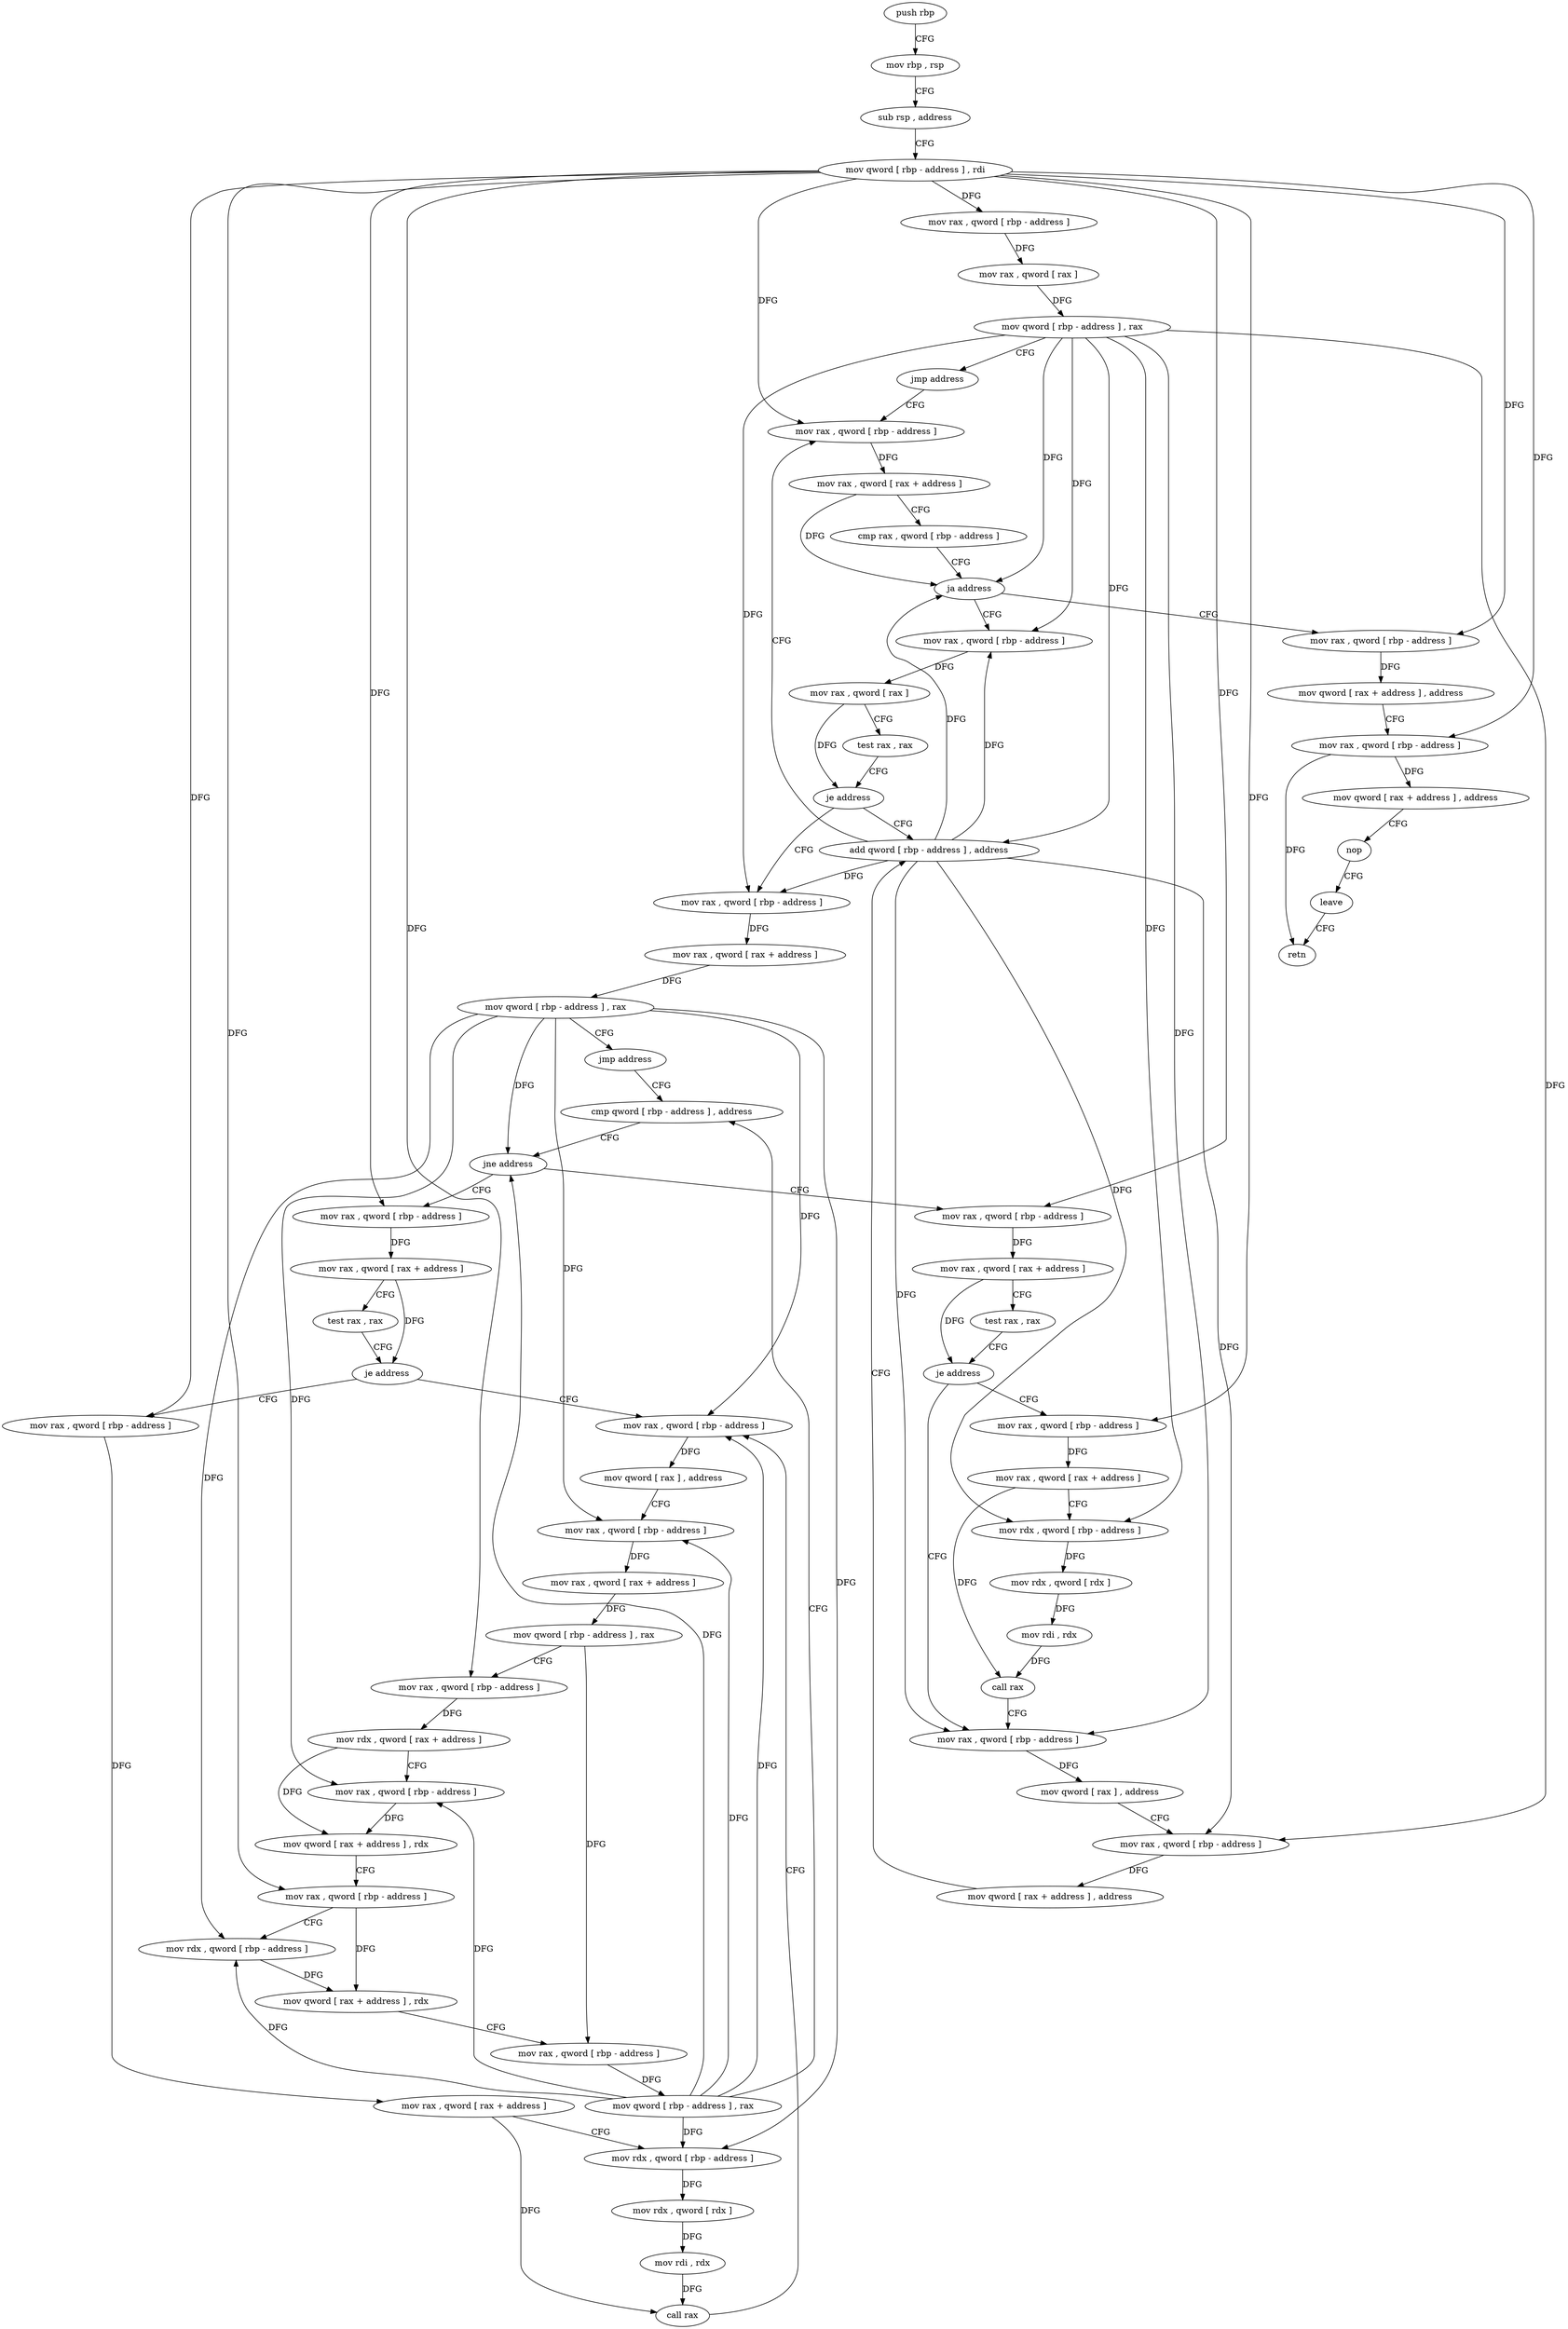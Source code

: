 digraph "func" {
"4306138" [label = "push rbp" ]
"4306139" [label = "mov rbp , rsp" ]
"4306142" [label = "sub rsp , address" ]
"4306146" [label = "mov qword [ rbp - address ] , rdi" ]
"4306150" [label = "mov rax , qword [ rbp - address ]" ]
"4306154" [label = "mov rax , qword [ rax ]" ]
"4306157" [label = "mov qword [ rbp - address ] , rax" ]
"4306161" [label = "jmp address" ]
"4306356" [label = "mov rax , qword [ rbp - address ]" ]
"4306360" [label = "mov rax , qword [ rax + address ]" ]
"4306364" [label = "cmp rax , qword [ rbp - address ]" ]
"4306368" [label = "ja address" ]
"4306166" [label = "mov rax , qword [ rbp - address ]" ]
"4306374" [label = "mov rax , qword [ rbp - address ]" ]
"4306170" [label = "mov rax , qword [ rax ]" ]
"4306173" [label = "test rax , rax" ]
"4306176" [label = "je address" ]
"4306351" [label = "add qword [ rbp - address ] , address" ]
"4306182" [label = "mov rax , qword [ rbp - address ]" ]
"4306378" [label = "mov qword [ rax + address ] , address" ]
"4306386" [label = "mov rax , qword [ rbp - address ]" ]
"4306390" [label = "mov qword [ rax + address ] , address" ]
"4306398" [label = "nop" ]
"4306399" [label = "leave" ]
"4306400" [label = "retn" ]
"4306186" [label = "mov rax , qword [ rax + address ]" ]
"4306190" [label = "mov qword [ rbp - address ] , rax" ]
"4306194" [label = "jmp address" ]
"4306288" [label = "cmp qword [ rbp - address ] , address" ]
"4306293" [label = "jne address" ]
"4306196" [label = "mov rax , qword [ rbp - address ]" ]
"4306295" [label = "mov rax , qword [ rbp - address ]" ]
"4306200" [label = "mov rax , qword [ rax + address ]" ]
"4306204" [label = "test rax , rax" ]
"4306207" [label = "je address" ]
"4306229" [label = "mov rax , qword [ rbp - address ]" ]
"4306209" [label = "mov rax , qword [ rbp - address ]" ]
"4306299" [label = "mov rax , qword [ rax + address ]" ]
"4306303" [label = "test rax , rax" ]
"4306306" [label = "je address" ]
"4306328" [label = "mov rax , qword [ rbp - address ]" ]
"4306308" [label = "mov rax , qword [ rbp - address ]" ]
"4306233" [label = "mov qword [ rax ] , address" ]
"4306240" [label = "mov rax , qword [ rbp - address ]" ]
"4306244" [label = "mov rax , qword [ rax + address ]" ]
"4306248" [label = "mov qword [ rbp - address ] , rax" ]
"4306252" [label = "mov rax , qword [ rbp - address ]" ]
"4306256" [label = "mov rdx , qword [ rax + address ]" ]
"4306260" [label = "mov rax , qword [ rbp - address ]" ]
"4306264" [label = "mov qword [ rax + address ] , rdx" ]
"4306268" [label = "mov rax , qword [ rbp - address ]" ]
"4306272" [label = "mov rdx , qword [ rbp - address ]" ]
"4306276" [label = "mov qword [ rax + address ] , rdx" ]
"4306280" [label = "mov rax , qword [ rbp - address ]" ]
"4306284" [label = "mov qword [ rbp - address ] , rax" ]
"4306213" [label = "mov rax , qword [ rax + address ]" ]
"4306217" [label = "mov rdx , qword [ rbp - address ]" ]
"4306221" [label = "mov rdx , qword [ rdx ]" ]
"4306224" [label = "mov rdi , rdx" ]
"4306227" [label = "call rax" ]
"4306332" [label = "mov qword [ rax ] , address" ]
"4306339" [label = "mov rax , qword [ rbp - address ]" ]
"4306343" [label = "mov qword [ rax + address ] , address" ]
"4306312" [label = "mov rax , qword [ rax + address ]" ]
"4306316" [label = "mov rdx , qword [ rbp - address ]" ]
"4306320" [label = "mov rdx , qword [ rdx ]" ]
"4306323" [label = "mov rdi , rdx" ]
"4306326" [label = "call rax" ]
"4306138" -> "4306139" [ label = "CFG" ]
"4306139" -> "4306142" [ label = "CFG" ]
"4306142" -> "4306146" [ label = "CFG" ]
"4306146" -> "4306150" [ label = "DFG" ]
"4306146" -> "4306356" [ label = "DFG" ]
"4306146" -> "4306374" [ label = "DFG" ]
"4306146" -> "4306386" [ label = "DFG" ]
"4306146" -> "4306196" [ label = "DFG" ]
"4306146" -> "4306295" [ label = "DFG" ]
"4306146" -> "4306252" [ label = "DFG" ]
"4306146" -> "4306268" [ label = "DFG" ]
"4306146" -> "4306209" [ label = "DFG" ]
"4306146" -> "4306308" [ label = "DFG" ]
"4306150" -> "4306154" [ label = "DFG" ]
"4306154" -> "4306157" [ label = "DFG" ]
"4306157" -> "4306161" [ label = "CFG" ]
"4306157" -> "4306368" [ label = "DFG" ]
"4306157" -> "4306166" [ label = "DFG" ]
"4306157" -> "4306351" [ label = "DFG" ]
"4306157" -> "4306182" [ label = "DFG" ]
"4306157" -> "4306328" [ label = "DFG" ]
"4306157" -> "4306339" [ label = "DFG" ]
"4306157" -> "4306316" [ label = "DFG" ]
"4306161" -> "4306356" [ label = "CFG" ]
"4306356" -> "4306360" [ label = "DFG" ]
"4306360" -> "4306364" [ label = "CFG" ]
"4306360" -> "4306368" [ label = "DFG" ]
"4306364" -> "4306368" [ label = "CFG" ]
"4306368" -> "4306166" [ label = "CFG" ]
"4306368" -> "4306374" [ label = "CFG" ]
"4306166" -> "4306170" [ label = "DFG" ]
"4306374" -> "4306378" [ label = "DFG" ]
"4306170" -> "4306173" [ label = "CFG" ]
"4306170" -> "4306176" [ label = "DFG" ]
"4306173" -> "4306176" [ label = "CFG" ]
"4306176" -> "4306351" [ label = "CFG" ]
"4306176" -> "4306182" [ label = "CFG" ]
"4306351" -> "4306356" [ label = "CFG" ]
"4306351" -> "4306368" [ label = "DFG" ]
"4306351" -> "4306166" [ label = "DFG" ]
"4306351" -> "4306182" [ label = "DFG" ]
"4306351" -> "4306328" [ label = "DFG" ]
"4306351" -> "4306339" [ label = "DFG" ]
"4306351" -> "4306316" [ label = "DFG" ]
"4306182" -> "4306186" [ label = "DFG" ]
"4306378" -> "4306386" [ label = "CFG" ]
"4306386" -> "4306390" [ label = "DFG" ]
"4306386" -> "4306400" [ label = "DFG" ]
"4306390" -> "4306398" [ label = "CFG" ]
"4306398" -> "4306399" [ label = "CFG" ]
"4306399" -> "4306400" [ label = "CFG" ]
"4306186" -> "4306190" [ label = "DFG" ]
"4306190" -> "4306194" [ label = "CFG" ]
"4306190" -> "4306293" [ label = "DFG" ]
"4306190" -> "4306229" [ label = "DFG" ]
"4306190" -> "4306240" [ label = "DFG" ]
"4306190" -> "4306260" [ label = "DFG" ]
"4306190" -> "4306272" [ label = "DFG" ]
"4306190" -> "4306217" [ label = "DFG" ]
"4306194" -> "4306288" [ label = "CFG" ]
"4306288" -> "4306293" [ label = "CFG" ]
"4306293" -> "4306196" [ label = "CFG" ]
"4306293" -> "4306295" [ label = "CFG" ]
"4306196" -> "4306200" [ label = "DFG" ]
"4306295" -> "4306299" [ label = "DFG" ]
"4306200" -> "4306204" [ label = "CFG" ]
"4306200" -> "4306207" [ label = "DFG" ]
"4306204" -> "4306207" [ label = "CFG" ]
"4306207" -> "4306229" [ label = "CFG" ]
"4306207" -> "4306209" [ label = "CFG" ]
"4306229" -> "4306233" [ label = "DFG" ]
"4306209" -> "4306213" [ label = "DFG" ]
"4306299" -> "4306303" [ label = "CFG" ]
"4306299" -> "4306306" [ label = "DFG" ]
"4306303" -> "4306306" [ label = "CFG" ]
"4306306" -> "4306328" [ label = "CFG" ]
"4306306" -> "4306308" [ label = "CFG" ]
"4306328" -> "4306332" [ label = "DFG" ]
"4306308" -> "4306312" [ label = "DFG" ]
"4306233" -> "4306240" [ label = "CFG" ]
"4306240" -> "4306244" [ label = "DFG" ]
"4306244" -> "4306248" [ label = "DFG" ]
"4306248" -> "4306252" [ label = "CFG" ]
"4306248" -> "4306280" [ label = "DFG" ]
"4306252" -> "4306256" [ label = "DFG" ]
"4306256" -> "4306260" [ label = "CFG" ]
"4306256" -> "4306264" [ label = "DFG" ]
"4306260" -> "4306264" [ label = "DFG" ]
"4306264" -> "4306268" [ label = "CFG" ]
"4306268" -> "4306272" [ label = "CFG" ]
"4306268" -> "4306276" [ label = "DFG" ]
"4306272" -> "4306276" [ label = "DFG" ]
"4306276" -> "4306280" [ label = "CFG" ]
"4306280" -> "4306284" [ label = "DFG" ]
"4306284" -> "4306288" [ label = "CFG" ]
"4306284" -> "4306293" [ label = "DFG" ]
"4306284" -> "4306229" [ label = "DFG" ]
"4306284" -> "4306240" [ label = "DFG" ]
"4306284" -> "4306260" [ label = "DFG" ]
"4306284" -> "4306272" [ label = "DFG" ]
"4306284" -> "4306217" [ label = "DFG" ]
"4306213" -> "4306217" [ label = "CFG" ]
"4306213" -> "4306227" [ label = "DFG" ]
"4306217" -> "4306221" [ label = "DFG" ]
"4306221" -> "4306224" [ label = "DFG" ]
"4306224" -> "4306227" [ label = "DFG" ]
"4306227" -> "4306229" [ label = "CFG" ]
"4306332" -> "4306339" [ label = "CFG" ]
"4306339" -> "4306343" [ label = "DFG" ]
"4306343" -> "4306351" [ label = "CFG" ]
"4306312" -> "4306316" [ label = "CFG" ]
"4306312" -> "4306326" [ label = "DFG" ]
"4306316" -> "4306320" [ label = "DFG" ]
"4306320" -> "4306323" [ label = "DFG" ]
"4306323" -> "4306326" [ label = "DFG" ]
"4306326" -> "4306328" [ label = "CFG" ]
}

